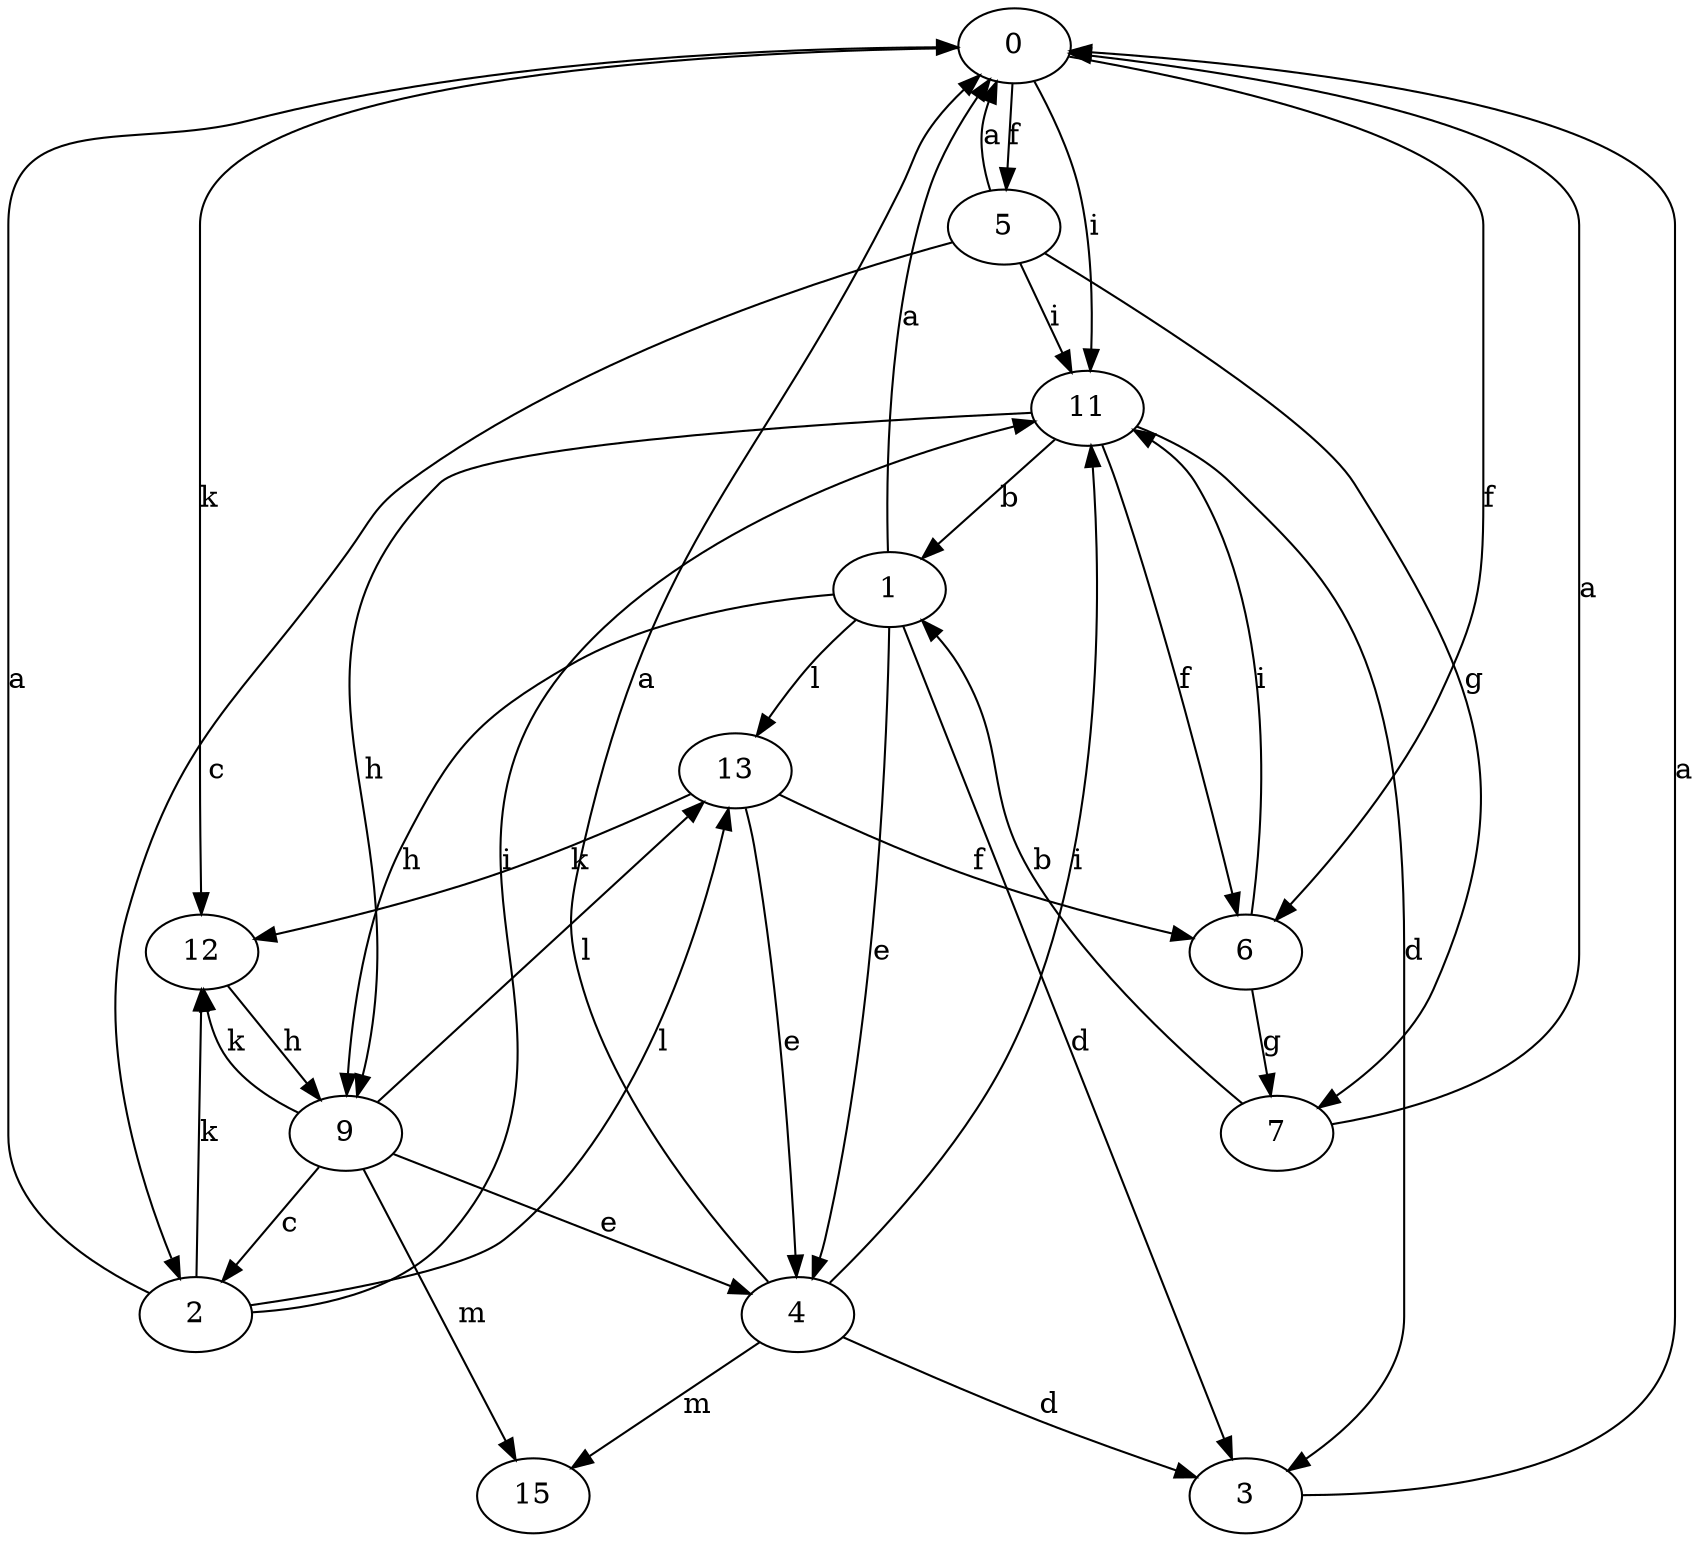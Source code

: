 strict digraph  {
0;
1;
2;
3;
4;
5;
6;
7;
9;
11;
12;
13;
15;
0 -> 5  [label=f];
0 -> 6  [label=f];
0 -> 11  [label=i];
0 -> 12  [label=k];
1 -> 0  [label=a];
1 -> 3  [label=d];
1 -> 4  [label=e];
1 -> 9  [label=h];
1 -> 13  [label=l];
2 -> 0  [label=a];
2 -> 11  [label=i];
2 -> 12  [label=k];
2 -> 13  [label=l];
3 -> 0  [label=a];
4 -> 0  [label=a];
4 -> 3  [label=d];
4 -> 11  [label=i];
4 -> 15  [label=m];
5 -> 0  [label=a];
5 -> 2  [label=c];
5 -> 7  [label=g];
5 -> 11  [label=i];
6 -> 7  [label=g];
6 -> 11  [label=i];
7 -> 0  [label=a];
7 -> 1  [label=b];
9 -> 2  [label=c];
9 -> 4  [label=e];
9 -> 12  [label=k];
9 -> 13  [label=l];
9 -> 15  [label=m];
11 -> 1  [label=b];
11 -> 3  [label=d];
11 -> 6  [label=f];
11 -> 9  [label=h];
12 -> 9  [label=h];
13 -> 4  [label=e];
13 -> 6  [label=f];
13 -> 12  [label=k];
}
